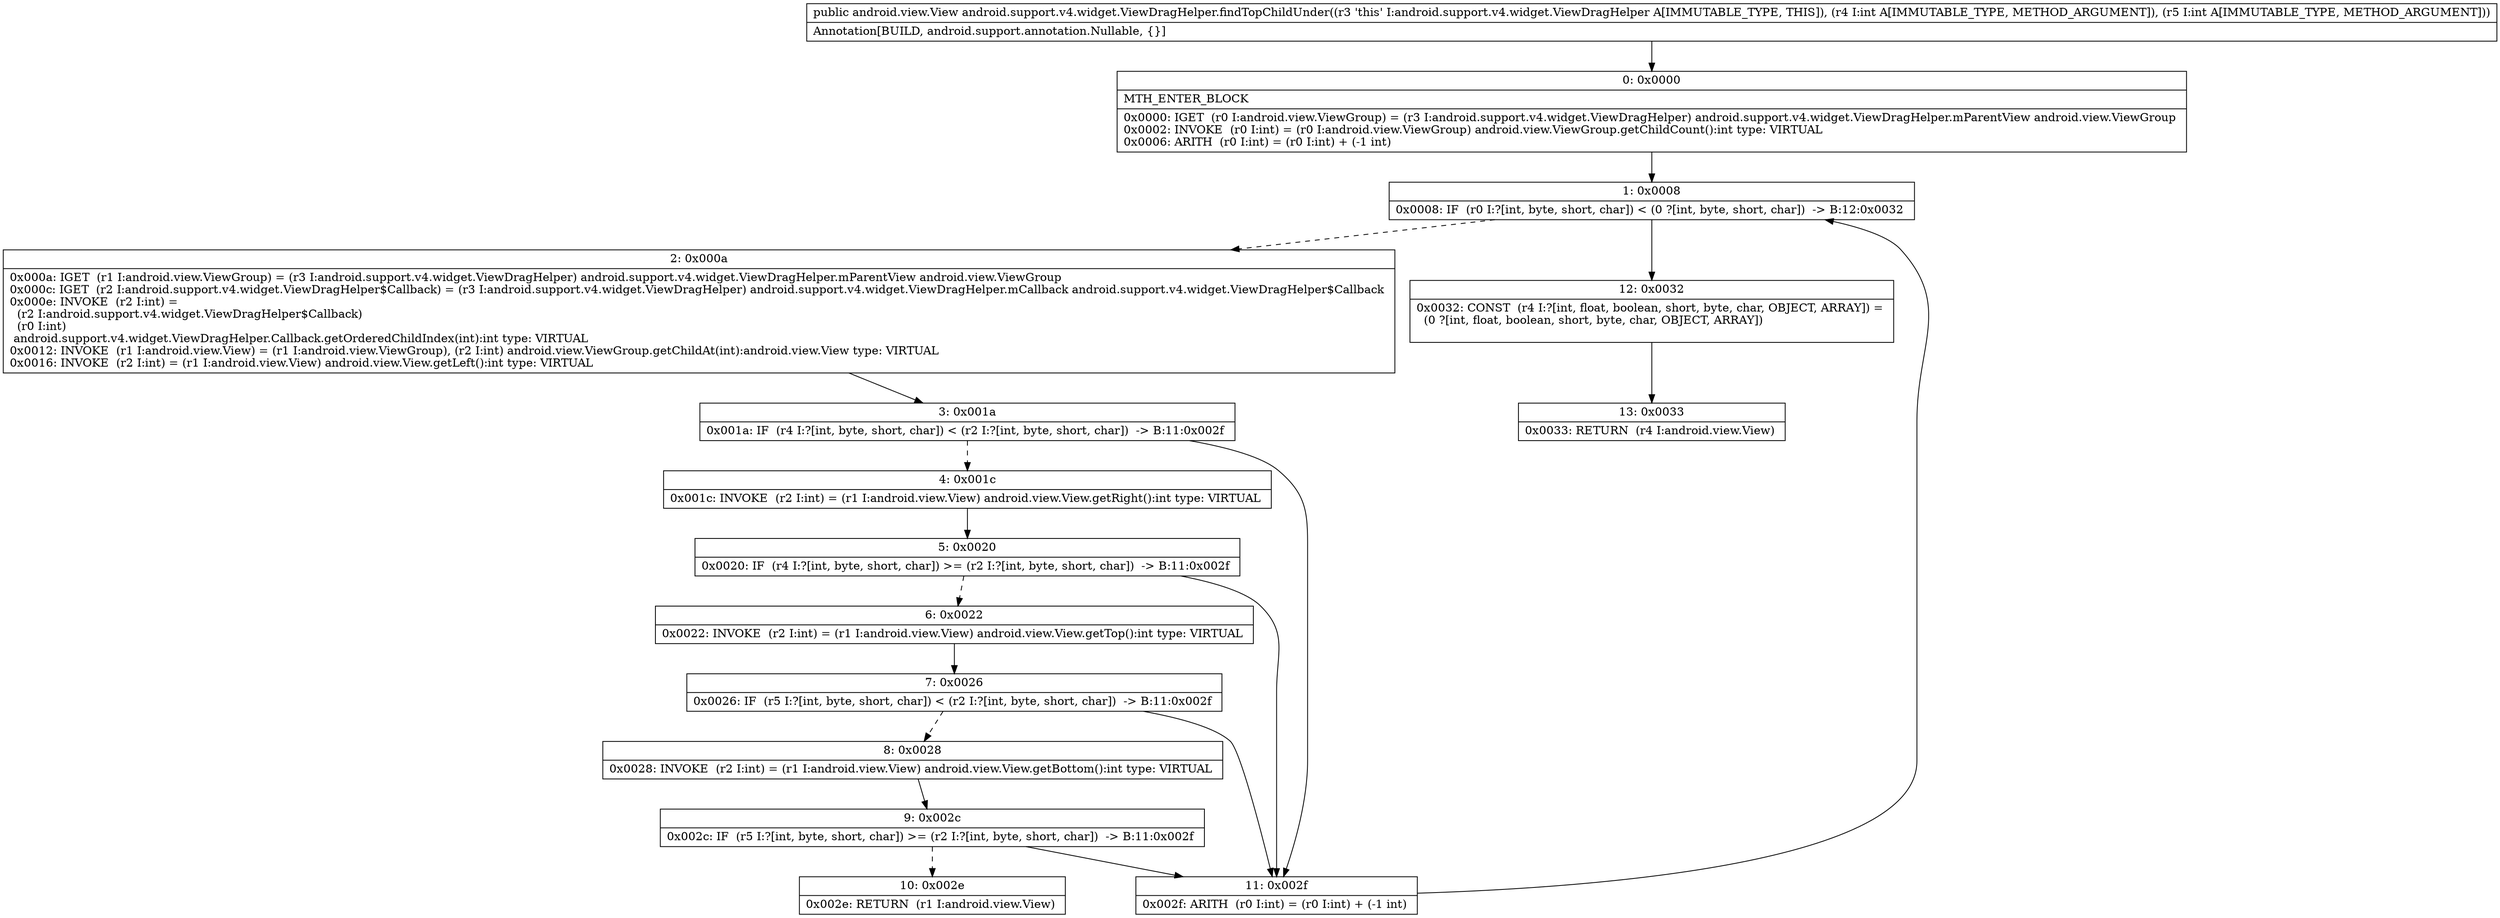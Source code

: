 digraph "CFG forandroid.support.v4.widget.ViewDragHelper.findTopChildUnder(II)Landroid\/view\/View;" {
Node_0 [shape=record,label="{0\:\ 0x0000|MTH_ENTER_BLOCK\l|0x0000: IGET  (r0 I:android.view.ViewGroup) = (r3 I:android.support.v4.widget.ViewDragHelper) android.support.v4.widget.ViewDragHelper.mParentView android.view.ViewGroup \l0x0002: INVOKE  (r0 I:int) = (r0 I:android.view.ViewGroup) android.view.ViewGroup.getChildCount():int type: VIRTUAL \l0x0006: ARITH  (r0 I:int) = (r0 I:int) + (\-1 int) \l}"];
Node_1 [shape=record,label="{1\:\ 0x0008|0x0008: IF  (r0 I:?[int, byte, short, char]) \< (0 ?[int, byte, short, char])  \-\> B:12:0x0032 \l}"];
Node_2 [shape=record,label="{2\:\ 0x000a|0x000a: IGET  (r1 I:android.view.ViewGroup) = (r3 I:android.support.v4.widget.ViewDragHelper) android.support.v4.widget.ViewDragHelper.mParentView android.view.ViewGroup \l0x000c: IGET  (r2 I:android.support.v4.widget.ViewDragHelper$Callback) = (r3 I:android.support.v4.widget.ViewDragHelper) android.support.v4.widget.ViewDragHelper.mCallback android.support.v4.widget.ViewDragHelper$Callback \l0x000e: INVOKE  (r2 I:int) = \l  (r2 I:android.support.v4.widget.ViewDragHelper$Callback)\l  (r0 I:int)\l android.support.v4.widget.ViewDragHelper.Callback.getOrderedChildIndex(int):int type: VIRTUAL \l0x0012: INVOKE  (r1 I:android.view.View) = (r1 I:android.view.ViewGroup), (r2 I:int) android.view.ViewGroup.getChildAt(int):android.view.View type: VIRTUAL \l0x0016: INVOKE  (r2 I:int) = (r1 I:android.view.View) android.view.View.getLeft():int type: VIRTUAL \l}"];
Node_3 [shape=record,label="{3\:\ 0x001a|0x001a: IF  (r4 I:?[int, byte, short, char]) \< (r2 I:?[int, byte, short, char])  \-\> B:11:0x002f \l}"];
Node_4 [shape=record,label="{4\:\ 0x001c|0x001c: INVOKE  (r2 I:int) = (r1 I:android.view.View) android.view.View.getRight():int type: VIRTUAL \l}"];
Node_5 [shape=record,label="{5\:\ 0x0020|0x0020: IF  (r4 I:?[int, byte, short, char]) \>= (r2 I:?[int, byte, short, char])  \-\> B:11:0x002f \l}"];
Node_6 [shape=record,label="{6\:\ 0x0022|0x0022: INVOKE  (r2 I:int) = (r1 I:android.view.View) android.view.View.getTop():int type: VIRTUAL \l}"];
Node_7 [shape=record,label="{7\:\ 0x0026|0x0026: IF  (r5 I:?[int, byte, short, char]) \< (r2 I:?[int, byte, short, char])  \-\> B:11:0x002f \l}"];
Node_8 [shape=record,label="{8\:\ 0x0028|0x0028: INVOKE  (r2 I:int) = (r1 I:android.view.View) android.view.View.getBottom():int type: VIRTUAL \l}"];
Node_9 [shape=record,label="{9\:\ 0x002c|0x002c: IF  (r5 I:?[int, byte, short, char]) \>= (r2 I:?[int, byte, short, char])  \-\> B:11:0x002f \l}"];
Node_10 [shape=record,label="{10\:\ 0x002e|0x002e: RETURN  (r1 I:android.view.View) \l}"];
Node_11 [shape=record,label="{11\:\ 0x002f|0x002f: ARITH  (r0 I:int) = (r0 I:int) + (\-1 int) \l}"];
Node_12 [shape=record,label="{12\:\ 0x0032|0x0032: CONST  (r4 I:?[int, float, boolean, short, byte, char, OBJECT, ARRAY]) = \l  (0 ?[int, float, boolean, short, byte, char, OBJECT, ARRAY])\l \l}"];
Node_13 [shape=record,label="{13\:\ 0x0033|0x0033: RETURN  (r4 I:android.view.View) \l}"];
MethodNode[shape=record,label="{public android.view.View android.support.v4.widget.ViewDragHelper.findTopChildUnder((r3 'this' I:android.support.v4.widget.ViewDragHelper A[IMMUTABLE_TYPE, THIS]), (r4 I:int A[IMMUTABLE_TYPE, METHOD_ARGUMENT]), (r5 I:int A[IMMUTABLE_TYPE, METHOD_ARGUMENT]))  | Annotation[BUILD, android.support.annotation.Nullable, \{\}]\l}"];
MethodNode -> Node_0;
Node_0 -> Node_1;
Node_1 -> Node_2[style=dashed];
Node_1 -> Node_12;
Node_2 -> Node_3;
Node_3 -> Node_4[style=dashed];
Node_3 -> Node_11;
Node_4 -> Node_5;
Node_5 -> Node_6[style=dashed];
Node_5 -> Node_11;
Node_6 -> Node_7;
Node_7 -> Node_8[style=dashed];
Node_7 -> Node_11;
Node_8 -> Node_9;
Node_9 -> Node_10[style=dashed];
Node_9 -> Node_11;
Node_11 -> Node_1;
Node_12 -> Node_13;
}

